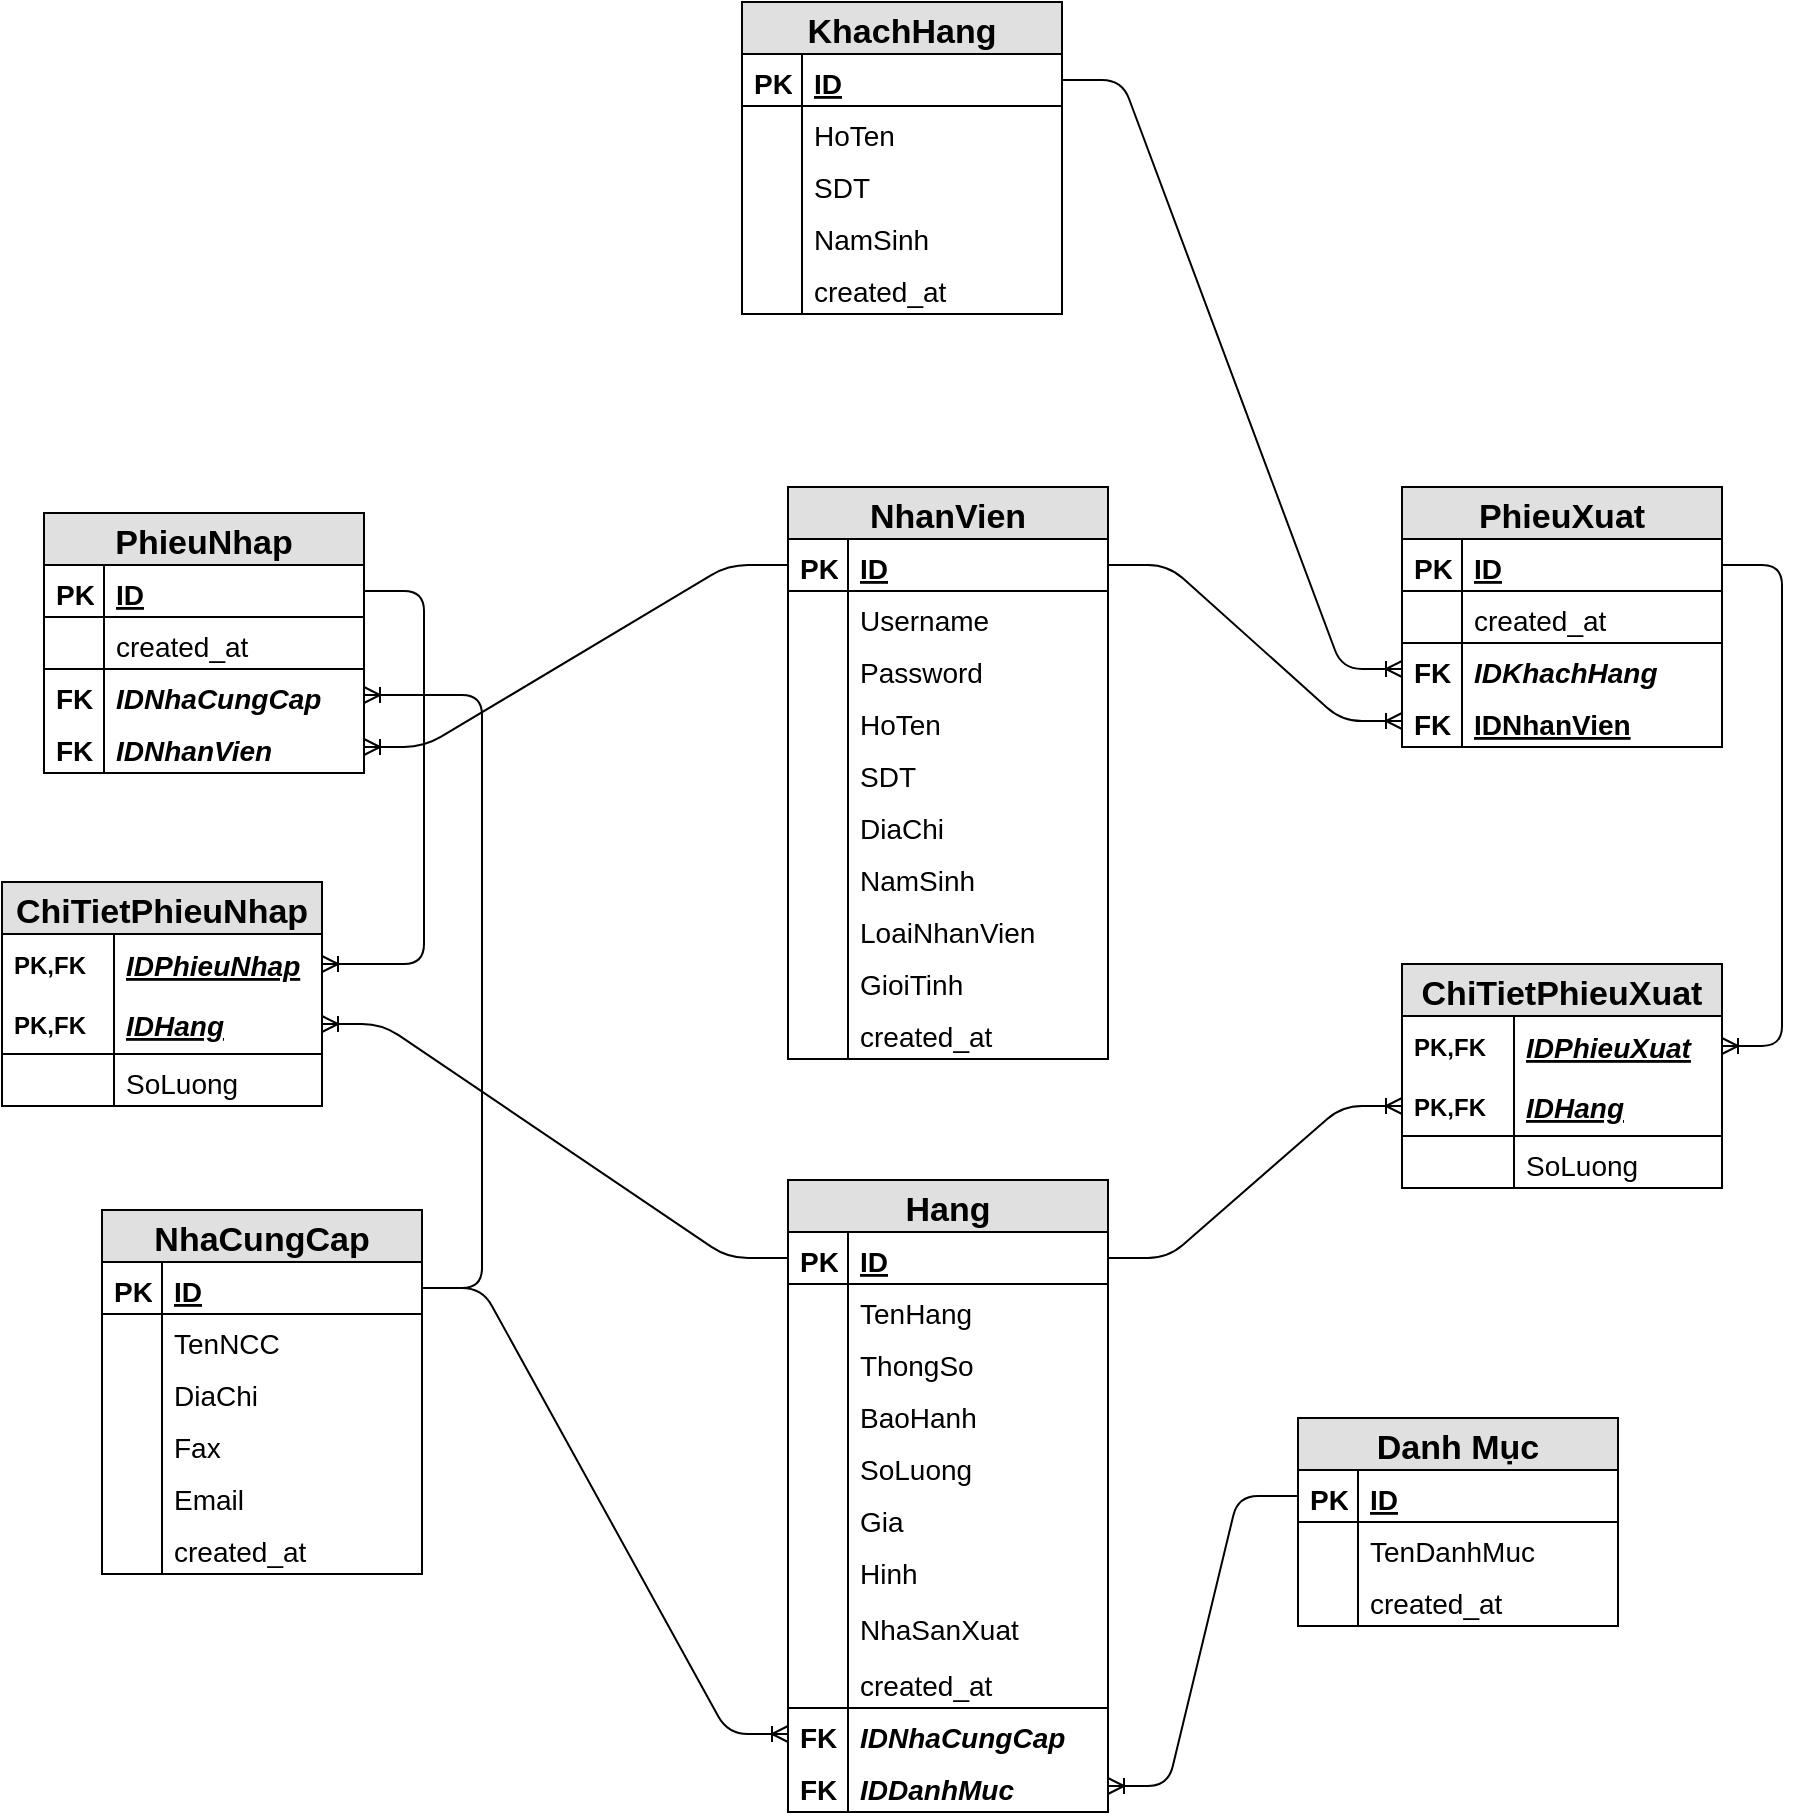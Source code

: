 <mxfile version="12.0.0" type="device" pages="1"><diagram id="Al4x4ltRxYzPL-oA0GCL" name="Page-1"><mxGraphModel dx="792" dy="474" grid="1" gridSize="10" guides="1" tooltips="1" connect="1" arrows="1" fold="1" page="1" pageScale="1" pageWidth="583" pageHeight="827" math="0" shadow="0"><root><mxCell id="0"/><mxCell id="1" parent="0"/><mxCell id="k6kVpm8Tn38-NytCqASX-301" value="" style="edgeStyle=entityRelationEdgeStyle;fontSize=12;html=1;endArrow=ERoneToMany;" parent="1" source="k6kVpm8Tn38-NytCqASX-91" target="k6kVpm8Tn38-NytCqASX-245" edge="1"><mxGeometry width="100" height="100" relative="1" as="geometry"><mxPoint x="720" y="1020" as="sourcePoint"/><mxPoint x="820" y="920" as="targetPoint"/></mxGeometry></mxCell><mxCell id="k6kVpm8Tn38-NytCqASX-280" value="" style="edgeStyle=entityRelationEdgeStyle;fontSize=12;html=1;endArrow=ERoneToMany;" parent="1" source="k6kVpm8Tn38-NytCqASX-76" target="6rK6x2AyUPmlrGDwBIdu-22" edge="1"><mxGeometry width="100" height="100" relative="1" as="geometry"><mxPoint x="50" y="520" as="sourcePoint"/><mxPoint x="503" y="957" as="targetPoint"/></mxGeometry></mxCell><mxCell id="k6kVpm8Tn38-NytCqASX-16" value="Danh Mục" style="swimlane;fontStyle=1;childLayout=stackLayout;horizontal=1;startSize=26;fillColor=#e0e0e0;horizontalStack=0;resizeParent=1;resizeParentMax=0;resizeLast=0;collapsible=1;marginBottom=0;swimlaneFillColor=#ffffff;align=center;fontSize=17;" parent="1" vertex="1"><mxGeometry x="758" y="827" width="160" height="104" as="geometry"/></mxCell><mxCell id="k6kVpm8Tn38-NytCqASX-48" value="ID" style="shape=partialRectangle;top=0;left=0;right=0;bottom=1;align=left;verticalAlign=top;fillColor=none;spacingLeft=34;spacingRight=4;overflow=hidden;rotatable=0;points=[[0,0.5],[1,0.5]];portConstraint=eastwest;dropTarget=0;fontSize=14;fontStyle=5" parent="k6kVpm8Tn38-NytCqASX-16" vertex="1"><mxGeometry y="26" width="160" height="26" as="geometry"/></mxCell><mxCell id="k6kVpm8Tn38-NytCqASX-49" value="PK" style="shape=partialRectangle;top=0;left=0;bottom=0;fillColor=none;align=left;verticalAlign=top;spacingLeft=4;spacingRight=4;overflow=hidden;rotatable=0;points=[];portConstraint=eastwest;part=1;fontSize=14;fontStyle=1" parent="k6kVpm8Tn38-NytCqASX-48" vertex="1" connectable="0"><mxGeometry width="30" height="26" as="geometry"/></mxCell><mxCell id="k6kVpm8Tn38-NytCqASX-62" value="TenDanhMuc" style="shape=partialRectangle;top=0;left=0;right=0;bottom=0;align=left;verticalAlign=top;fillColor=none;spacingLeft=34;spacingRight=4;overflow=hidden;rotatable=0;points=[[0,0.5],[1,0.5]];portConstraint=eastwest;dropTarget=0;fontSize=14;" parent="k6kVpm8Tn38-NytCqASX-16" vertex="1"><mxGeometry y="52" width="160" height="26" as="geometry"/></mxCell><mxCell id="k6kVpm8Tn38-NytCqASX-63" value="" style="shape=partialRectangle;top=0;left=0;bottom=0;fillColor=none;align=left;verticalAlign=top;spacingLeft=4;spacingRight=4;overflow=hidden;rotatable=0;points=[];portConstraint=eastwest;part=1;fontSize=12;" parent="k6kVpm8Tn38-NytCqASX-62" vertex="1" connectable="0"><mxGeometry width="30" height="26" as="geometry"/></mxCell><mxCell id="k6kVpm8Tn38-NytCqASX-71" value="created_at" style="shape=partialRectangle;top=0;left=0;right=0;bottom=0;align=left;verticalAlign=top;fillColor=none;spacingLeft=34;spacingRight=4;overflow=hidden;rotatable=0;points=[[0,0.5],[1,0.5]];portConstraint=eastwest;dropTarget=0;fontSize=14;" parent="k6kVpm8Tn38-NytCqASX-16" vertex="1"><mxGeometry y="78" width="160" height="26" as="geometry"/></mxCell><mxCell id="k6kVpm8Tn38-NytCqASX-72" value="" style="shape=partialRectangle;top=0;left=0;bottom=0;fillColor=none;align=left;verticalAlign=top;spacingLeft=4;spacingRight=4;overflow=hidden;rotatable=0;points=[];portConstraint=eastwest;part=1;fontSize=12;" parent="k6kVpm8Tn38-NytCqASX-71" vertex="1" connectable="0"><mxGeometry width="30" height="26" as="geometry"/></mxCell><mxCell id="k6kVpm8Tn38-NytCqASX-75" value="NhaCungCap" style="swimlane;fontStyle=1;childLayout=stackLayout;horizontal=1;startSize=26;fillColor=#e0e0e0;horizontalStack=0;resizeParent=1;resizeParentMax=0;resizeLast=0;collapsible=1;marginBottom=0;swimlaneFillColor=#ffffff;align=center;fontSize=17;" parent="1" vertex="1"><mxGeometry x="160" y="723" width="160" height="182" as="geometry"/></mxCell><mxCell id="k6kVpm8Tn38-NytCqASX-76" value="ID" style="shape=partialRectangle;top=0;left=0;right=0;bottom=1;align=left;verticalAlign=top;fillColor=none;spacingLeft=34;spacingRight=4;overflow=hidden;rotatable=0;points=[[0,0.5],[1,0.5]];portConstraint=eastwest;dropTarget=0;fontSize=14;fontStyle=5" parent="k6kVpm8Tn38-NytCqASX-75" vertex="1"><mxGeometry y="26" width="160" height="26" as="geometry"/></mxCell><mxCell id="k6kVpm8Tn38-NytCqASX-77" value="PK" style="shape=partialRectangle;top=0;left=0;bottom=0;fillColor=none;align=left;verticalAlign=top;spacingLeft=4;spacingRight=4;overflow=hidden;rotatable=0;points=[];portConstraint=eastwest;part=1;fontSize=14;fontStyle=1" parent="k6kVpm8Tn38-NytCqASX-76" vertex="1" connectable="0"><mxGeometry width="30" height="26" as="geometry"/></mxCell><mxCell id="k6kVpm8Tn38-NytCqASX-78" value="TenNCC" style="shape=partialRectangle;top=0;left=0;right=0;bottom=0;align=left;verticalAlign=top;fillColor=none;spacingLeft=34;spacingRight=4;overflow=hidden;rotatable=0;points=[[0,0.5],[1,0.5]];portConstraint=eastwest;dropTarget=0;fontSize=14;" parent="k6kVpm8Tn38-NytCqASX-75" vertex="1"><mxGeometry y="52" width="160" height="26" as="geometry"/></mxCell><mxCell id="k6kVpm8Tn38-NytCqASX-79" value="" style="shape=partialRectangle;top=0;left=0;bottom=0;fillColor=none;align=left;verticalAlign=top;spacingLeft=4;spacingRight=4;overflow=hidden;rotatable=0;points=[];portConstraint=eastwest;part=1;fontSize=12;" parent="k6kVpm8Tn38-NytCqASX-78" vertex="1" connectable="0"><mxGeometry width="30" height="26" as="geometry"/></mxCell><mxCell id="k6kVpm8Tn38-NytCqASX-80" value="DiaChi" style="shape=partialRectangle;top=0;left=0;right=0;bottom=0;align=left;verticalAlign=top;fillColor=none;spacingLeft=34;spacingRight=4;overflow=hidden;rotatable=0;points=[[0,0.5],[1,0.5]];portConstraint=eastwest;dropTarget=0;fontSize=14;" parent="k6kVpm8Tn38-NytCqASX-75" vertex="1"><mxGeometry y="78" width="160" height="26" as="geometry"/></mxCell><mxCell id="k6kVpm8Tn38-NytCqASX-81" value="" style="shape=partialRectangle;top=0;left=0;bottom=0;fillColor=none;align=left;verticalAlign=top;spacingLeft=4;spacingRight=4;overflow=hidden;rotatable=0;points=[];portConstraint=eastwest;part=1;fontSize=12;" parent="k6kVpm8Tn38-NytCqASX-80" vertex="1" connectable="0"><mxGeometry width="30" height="26" as="geometry"/></mxCell><mxCell id="k6kVpm8Tn38-NytCqASX-84" value="Fax" style="shape=partialRectangle;top=0;left=0;right=0;bottom=0;align=left;verticalAlign=top;fillColor=none;spacingLeft=34;spacingRight=4;overflow=hidden;rotatable=0;points=[[0,0.5],[1,0.5]];portConstraint=eastwest;dropTarget=0;fontSize=14;" parent="k6kVpm8Tn38-NytCqASX-75" vertex="1"><mxGeometry y="104" width="160" height="26" as="geometry"/></mxCell><mxCell id="k6kVpm8Tn38-NytCqASX-85" value="" style="shape=partialRectangle;top=0;left=0;bottom=0;fillColor=none;align=left;verticalAlign=top;spacingLeft=4;spacingRight=4;overflow=hidden;rotatable=0;points=[];portConstraint=eastwest;part=1;fontSize=12;" parent="k6kVpm8Tn38-NytCqASX-84" vertex="1" connectable="0"><mxGeometry width="30" height="26" as="geometry"/></mxCell><mxCell id="k6kVpm8Tn38-NytCqASX-86" value="Email" style="shape=partialRectangle;top=0;left=0;right=0;bottom=0;align=left;verticalAlign=top;fillColor=none;spacingLeft=34;spacingRight=4;overflow=hidden;rotatable=0;points=[[0,0.5],[1,0.5]];portConstraint=eastwest;dropTarget=0;fontSize=14;" parent="k6kVpm8Tn38-NytCqASX-75" vertex="1"><mxGeometry y="130" width="160" height="26" as="geometry"/></mxCell><mxCell id="k6kVpm8Tn38-NytCqASX-87" value="" style="shape=partialRectangle;top=0;left=0;bottom=0;fillColor=none;align=left;verticalAlign=top;spacingLeft=4;spacingRight=4;overflow=hidden;rotatable=0;points=[];portConstraint=eastwest;part=1;fontSize=12;" parent="k6kVpm8Tn38-NytCqASX-86" vertex="1" connectable="0"><mxGeometry width="30" height="26" as="geometry"/></mxCell><mxCell id="k6kVpm8Tn38-NytCqASX-88" value="created_at" style="shape=partialRectangle;top=0;left=0;right=0;bottom=0;align=left;verticalAlign=top;fillColor=none;spacingLeft=34;spacingRight=4;overflow=hidden;rotatable=0;points=[[0,0.5],[1,0.5]];portConstraint=eastwest;dropTarget=0;fontSize=14;" parent="k6kVpm8Tn38-NytCqASX-75" vertex="1"><mxGeometry y="156" width="160" height="26" as="geometry"/></mxCell><mxCell id="k6kVpm8Tn38-NytCqASX-89" value="" style="shape=partialRectangle;top=0;left=0;bottom=0;fillColor=none;align=left;verticalAlign=top;spacingLeft=4;spacingRight=4;overflow=hidden;rotatable=0;points=[];portConstraint=eastwest;part=1;fontSize=12;" parent="k6kVpm8Tn38-NytCqASX-88" vertex="1" connectable="0"><mxGeometry width="30" height="26" as="geometry"/></mxCell><mxCell id="k6kVpm8Tn38-NytCqASX-90" value="Hang" style="swimlane;fontStyle=1;childLayout=stackLayout;horizontal=1;startSize=26;fillColor=#e0e0e0;horizontalStack=0;resizeParent=1;resizeParentMax=0;resizeLast=0;collapsible=1;marginBottom=0;swimlaneFillColor=#ffffff;align=center;fontSize=17;" parent="1" vertex="1"><mxGeometry x="503" y="708" width="160" height="316" as="geometry"/></mxCell><mxCell id="k6kVpm8Tn38-NytCqASX-91" value="ID" style="shape=partialRectangle;top=0;left=0;right=0;bottom=1;align=left;verticalAlign=top;fillColor=none;spacingLeft=34;spacingRight=4;overflow=hidden;rotatable=0;points=[[0,0.5],[1,0.5]];portConstraint=eastwest;dropTarget=0;fontSize=14;fontStyle=5" parent="k6kVpm8Tn38-NytCqASX-90" vertex="1"><mxGeometry y="26" width="160" height="26" as="geometry"/></mxCell><mxCell id="k6kVpm8Tn38-NytCqASX-92" value="PK" style="shape=partialRectangle;top=0;left=0;bottom=0;fillColor=none;align=left;verticalAlign=top;spacingLeft=4;spacingRight=4;overflow=hidden;rotatable=0;points=[];portConstraint=eastwest;part=1;fontSize=14;fontStyle=1" parent="k6kVpm8Tn38-NytCqASX-91" vertex="1" connectable="0"><mxGeometry width="30" height="26" as="geometry"/></mxCell><mxCell id="k6kVpm8Tn38-NytCqASX-93" value="TenHang" style="shape=partialRectangle;top=0;left=0;right=0;bottom=0;align=left;verticalAlign=top;fillColor=none;spacingLeft=34;spacingRight=4;overflow=hidden;rotatable=0;points=[[0,0.5],[1,0.5]];portConstraint=eastwest;dropTarget=0;fontSize=14;" parent="k6kVpm8Tn38-NytCqASX-90" vertex="1"><mxGeometry y="52" width="160" height="26" as="geometry"/></mxCell><mxCell id="k6kVpm8Tn38-NytCqASX-94" value="" style="shape=partialRectangle;top=0;left=0;bottom=0;fillColor=none;align=left;verticalAlign=top;spacingLeft=4;spacingRight=4;overflow=hidden;rotatable=0;points=[];portConstraint=eastwest;part=1;fontSize=12;" parent="k6kVpm8Tn38-NytCqASX-93" vertex="1" connectable="0"><mxGeometry width="30" height="26" as="geometry"/></mxCell><mxCell id="k6kVpm8Tn38-NytCqASX-95" value="ThongSo" style="shape=partialRectangle;top=0;left=0;right=0;bottom=0;align=left;verticalAlign=top;fillColor=none;spacingLeft=34;spacingRight=4;overflow=hidden;rotatable=0;points=[[0,0.5],[1,0.5]];portConstraint=eastwest;dropTarget=0;fontSize=14;" parent="k6kVpm8Tn38-NytCqASX-90" vertex="1"><mxGeometry y="78" width="160" height="26" as="geometry"/></mxCell><mxCell id="k6kVpm8Tn38-NytCqASX-96" value="" style="shape=partialRectangle;top=0;left=0;bottom=0;fillColor=none;align=left;verticalAlign=top;spacingLeft=4;spacingRight=4;overflow=hidden;rotatable=0;points=[];portConstraint=eastwest;part=1;fontSize=12;" parent="k6kVpm8Tn38-NytCqASX-95" vertex="1" connectable="0"><mxGeometry width="30" height="26" as="geometry"/></mxCell><mxCell id="k6kVpm8Tn38-NytCqASX-97" value="BaoHanh" style="shape=partialRectangle;top=0;left=0;right=0;bottom=0;align=left;verticalAlign=top;fillColor=none;spacingLeft=34;spacingRight=4;overflow=hidden;rotatable=0;points=[[0,0.5],[1,0.5]];portConstraint=eastwest;dropTarget=0;fontSize=14;" parent="k6kVpm8Tn38-NytCqASX-90" vertex="1"><mxGeometry y="104" width="160" height="26" as="geometry"/></mxCell><mxCell id="k6kVpm8Tn38-NytCqASX-98" value="" style="shape=partialRectangle;top=0;left=0;bottom=0;fillColor=none;align=left;verticalAlign=top;spacingLeft=4;spacingRight=4;overflow=hidden;rotatable=0;points=[];portConstraint=eastwest;part=1;fontSize=12;" parent="k6kVpm8Tn38-NytCqASX-97" vertex="1" connectable="0"><mxGeometry width="30" height="26" as="geometry"/></mxCell><mxCell id="k6kVpm8Tn38-NytCqASX-99" value="SoLuong" style="shape=partialRectangle;top=0;left=0;right=0;bottom=0;align=left;verticalAlign=top;fillColor=none;spacingLeft=34;spacingRight=4;overflow=hidden;rotatable=0;points=[[0,0.5],[1,0.5]];portConstraint=eastwest;dropTarget=0;fontSize=14;" parent="k6kVpm8Tn38-NytCqASX-90" vertex="1"><mxGeometry y="130" width="160" height="26" as="geometry"/></mxCell><mxCell id="k6kVpm8Tn38-NytCqASX-100" value="" style="shape=partialRectangle;top=0;left=0;bottom=0;fillColor=none;align=left;verticalAlign=top;spacingLeft=4;spacingRight=4;overflow=hidden;rotatable=0;points=[];portConstraint=eastwest;part=1;fontSize=12;" parent="k6kVpm8Tn38-NytCqASX-99" vertex="1" connectable="0"><mxGeometry width="30" height="26" as="geometry"/></mxCell><mxCell id="k6kVpm8Tn38-NytCqASX-101" value="Gia" style="shape=partialRectangle;top=0;left=0;right=0;bottom=0;align=left;verticalAlign=top;fillColor=none;spacingLeft=34;spacingRight=4;overflow=hidden;rotatable=0;points=[[0,0.5],[1,0.5]];portConstraint=eastwest;dropTarget=0;fontSize=14;" parent="k6kVpm8Tn38-NytCqASX-90" vertex="1"><mxGeometry y="156" width="160" height="26" as="geometry"/></mxCell><mxCell id="k6kVpm8Tn38-NytCqASX-102" value="" style="shape=partialRectangle;top=0;left=0;bottom=0;fillColor=none;align=left;verticalAlign=top;spacingLeft=4;spacingRight=4;overflow=hidden;rotatable=0;points=[];portConstraint=eastwest;part=1;fontSize=12;" parent="k6kVpm8Tn38-NytCqASX-101" vertex="1" connectable="0"><mxGeometry width="30" height="26" as="geometry"/></mxCell><mxCell id="k6kVpm8Tn38-NytCqASX-103" value="Hinh" style="shape=partialRectangle;top=0;left=0;right=0;bottom=0;align=left;verticalAlign=top;fillColor=none;spacingLeft=34;spacingRight=4;overflow=hidden;rotatable=0;points=[[0,0.5],[1,0.5]];portConstraint=eastwest;dropTarget=0;fontSize=14;" parent="k6kVpm8Tn38-NytCqASX-90" vertex="1"><mxGeometry y="182" width="160" height="28" as="geometry"/></mxCell><mxCell id="k6kVpm8Tn38-NytCqASX-104" value="" style="shape=partialRectangle;top=0;left=0;bottom=0;fillColor=none;align=left;verticalAlign=top;spacingLeft=4;spacingRight=4;overflow=hidden;rotatable=0;points=[];portConstraint=eastwest;part=1;fontSize=12;" parent="k6kVpm8Tn38-NytCqASX-103" vertex="1" connectable="0"><mxGeometry width="30" height="28" as="geometry"/></mxCell><mxCell id="6rK6x2AyUPmlrGDwBIdu-18" value="NhaSanXuat" style="shape=partialRectangle;top=0;left=0;right=0;bottom=0;align=left;verticalAlign=top;fillColor=none;spacingLeft=34;spacingRight=4;overflow=hidden;rotatable=0;points=[[0,0.5],[1,0.5]];portConstraint=eastwest;dropTarget=0;fontSize=14;" vertex="1" parent="k6kVpm8Tn38-NytCqASX-90"><mxGeometry y="210" width="160" height="28" as="geometry"/></mxCell><mxCell id="6rK6x2AyUPmlrGDwBIdu-19" value="" style="shape=partialRectangle;top=0;left=0;bottom=0;fillColor=none;align=left;verticalAlign=top;spacingLeft=4;spacingRight=4;overflow=hidden;rotatable=0;points=[];portConstraint=eastwest;part=1;fontSize=12;" vertex="1" connectable="0" parent="6rK6x2AyUPmlrGDwBIdu-18"><mxGeometry width="30" height="28" as="geometry"/></mxCell><mxCell id="6rK6x2AyUPmlrGDwBIdu-20" value="created_at" style="shape=partialRectangle;top=0;left=0;right=0;bottom=1;align=left;verticalAlign=top;fillColor=none;spacingLeft=34;spacingRight=4;overflow=hidden;rotatable=0;points=[[0,0.5],[1,0.5]];portConstraint=eastwest;dropTarget=0;fontSize=14;" vertex="1" parent="k6kVpm8Tn38-NytCqASX-90"><mxGeometry y="238" width="160" height="26" as="geometry"/></mxCell><mxCell id="6rK6x2AyUPmlrGDwBIdu-21" value="" style="shape=partialRectangle;top=0;left=0;bottom=0;fillColor=none;align=left;verticalAlign=top;spacingLeft=4;spacingRight=4;overflow=hidden;rotatable=0;points=[];portConstraint=eastwest;part=1;fontSize=12;" vertex="1" connectable="0" parent="6rK6x2AyUPmlrGDwBIdu-20"><mxGeometry width="30" height="26" as="geometry"/></mxCell><mxCell id="6rK6x2AyUPmlrGDwBIdu-22" value="IDNhaCungCap" style="shape=partialRectangle;top=0;left=0;right=0;bottom=0;align=left;verticalAlign=top;fillColor=none;spacingLeft=34;spacingRight=4;overflow=hidden;rotatable=0;points=[[0,0.5],[1,0.5]];portConstraint=eastwest;dropTarget=0;fontSize=14;fontStyle=3" vertex="1" parent="k6kVpm8Tn38-NytCqASX-90"><mxGeometry y="264" width="160" height="26" as="geometry"/></mxCell><mxCell id="6rK6x2AyUPmlrGDwBIdu-23" value="FK" style="shape=partialRectangle;top=0;left=0;bottom=0;fillColor=none;align=left;verticalAlign=top;spacingLeft=4;spacingRight=4;overflow=hidden;rotatable=0;points=[];portConstraint=eastwest;part=1;fontSize=14;fontStyle=1" vertex="1" connectable="0" parent="6rK6x2AyUPmlrGDwBIdu-22"><mxGeometry width="30" height="26" as="geometry"/></mxCell><mxCell id="6rK6x2AyUPmlrGDwBIdu-24" value="IDDanhMuc" style="shape=partialRectangle;top=0;left=0;right=0;bottom=0;align=left;verticalAlign=top;fillColor=none;spacingLeft=34;spacingRight=4;overflow=hidden;rotatable=0;points=[[0,0.5],[1,0.5]];portConstraint=eastwest;dropTarget=0;fontSize=14;fontStyle=3" vertex="1" parent="k6kVpm8Tn38-NytCqASX-90"><mxGeometry y="290" width="160" height="26" as="geometry"/></mxCell><mxCell id="6rK6x2AyUPmlrGDwBIdu-25" value="FK" style="shape=partialRectangle;top=0;left=0;bottom=0;fillColor=none;align=left;verticalAlign=top;spacingLeft=4;spacingRight=4;overflow=hidden;rotatable=0;points=[];portConstraint=eastwest;part=1;fontSize=14;fontStyle=1" vertex="1" connectable="0" parent="6rK6x2AyUPmlrGDwBIdu-24"><mxGeometry width="30" height="26" as="geometry"/></mxCell><mxCell id="k6kVpm8Tn38-NytCqASX-129" value="NhanVien" style="swimlane;fontStyle=1;childLayout=stackLayout;horizontal=1;startSize=26;fillColor=#e0e0e0;horizontalStack=0;resizeParent=1;resizeParentMax=0;resizeLast=0;collapsible=1;marginBottom=0;swimlaneFillColor=#ffffff;align=center;fontSize=17;" parent="1" vertex="1"><mxGeometry x="503" y="361.5" width="160" height="286" as="geometry"/></mxCell><mxCell id="k6kVpm8Tn38-NytCqASX-130" value="ID" style="shape=partialRectangle;top=0;left=0;right=0;bottom=1;align=left;verticalAlign=top;fillColor=none;spacingLeft=34;spacingRight=4;overflow=hidden;rotatable=0;points=[[0,0.5],[1,0.5]];portConstraint=eastwest;dropTarget=0;fontSize=14;fontStyle=5" parent="k6kVpm8Tn38-NytCqASX-129" vertex="1"><mxGeometry y="26" width="160" height="26" as="geometry"/></mxCell><mxCell id="k6kVpm8Tn38-NytCqASX-131" value="PK" style="shape=partialRectangle;top=0;left=0;bottom=0;fillColor=none;align=left;verticalAlign=top;spacingLeft=4;spacingRight=4;overflow=hidden;rotatable=0;points=[];portConstraint=eastwest;part=1;fontSize=14;fontStyle=1" parent="k6kVpm8Tn38-NytCqASX-130" vertex="1" connectable="0"><mxGeometry width="30" height="26" as="geometry"/></mxCell><mxCell id="k6kVpm8Tn38-NytCqASX-132" value="Username" style="shape=partialRectangle;top=0;left=0;right=0;bottom=0;align=left;verticalAlign=top;fillColor=none;spacingLeft=34;spacingRight=4;overflow=hidden;rotatable=0;points=[[0,0.5],[1,0.5]];portConstraint=eastwest;dropTarget=0;fontSize=14;" parent="k6kVpm8Tn38-NytCqASX-129" vertex="1"><mxGeometry y="52" width="160" height="26" as="geometry"/></mxCell><mxCell id="k6kVpm8Tn38-NytCqASX-133" value="" style="shape=partialRectangle;top=0;left=0;bottom=0;fillColor=none;align=left;verticalAlign=top;spacingLeft=4;spacingRight=4;overflow=hidden;rotatable=0;points=[];portConstraint=eastwest;part=1;fontSize=12;" parent="k6kVpm8Tn38-NytCqASX-132" vertex="1" connectable="0"><mxGeometry width="30" height="26" as="geometry"/></mxCell><mxCell id="k6kVpm8Tn38-NytCqASX-134" value="Password" style="shape=partialRectangle;top=0;left=0;right=0;bottom=0;align=left;verticalAlign=top;fillColor=none;spacingLeft=34;spacingRight=4;overflow=hidden;rotatable=0;points=[[0,0.5],[1,0.5]];portConstraint=eastwest;dropTarget=0;fontSize=14;" parent="k6kVpm8Tn38-NytCqASX-129" vertex="1"><mxGeometry y="78" width="160" height="26" as="geometry"/></mxCell><mxCell id="k6kVpm8Tn38-NytCqASX-135" value="" style="shape=partialRectangle;top=0;left=0;bottom=0;fillColor=none;align=left;verticalAlign=top;spacingLeft=4;spacingRight=4;overflow=hidden;rotatable=0;points=[];portConstraint=eastwest;part=1;fontSize=12;" parent="k6kVpm8Tn38-NytCqASX-134" vertex="1" connectable="0"><mxGeometry width="30" height="26" as="geometry"/></mxCell><mxCell id="k6kVpm8Tn38-NytCqASX-136" value="HoTen" style="shape=partialRectangle;top=0;left=0;right=0;bottom=0;align=left;verticalAlign=top;fillColor=none;spacingLeft=34;spacingRight=4;overflow=hidden;rotatable=0;points=[[0,0.5],[1,0.5]];portConstraint=eastwest;dropTarget=0;fontSize=14;" parent="k6kVpm8Tn38-NytCqASX-129" vertex="1"><mxGeometry y="104" width="160" height="26" as="geometry"/></mxCell><mxCell id="k6kVpm8Tn38-NytCqASX-137" value="" style="shape=partialRectangle;top=0;left=0;bottom=0;fillColor=none;align=left;verticalAlign=top;spacingLeft=4;spacingRight=4;overflow=hidden;rotatable=0;points=[];portConstraint=eastwest;part=1;fontSize=12;" parent="k6kVpm8Tn38-NytCqASX-136" vertex="1" connectable="0"><mxGeometry width="30" height="26" as="geometry"/></mxCell><mxCell id="k6kVpm8Tn38-NytCqASX-138" value="SDT" style="shape=partialRectangle;top=0;left=0;right=0;bottom=0;align=left;verticalAlign=top;fillColor=none;spacingLeft=34;spacingRight=4;overflow=hidden;rotatable=0;points=[[0,0.5],[1,0.5]];portConstraint=eastwest;dropTarget=0;fontSize=14;" parent="k6kVpm8Tn38-NytCqASX-129" vertex="1"><mxGeometry y="130" width="160" height="26" as="geometry"/></mxCell><mxCell id="k6kVpm8Tn38-NytCqASX-139" value="" style="shape=partialRectangle;top=0;left=0;bottom=0;fillColor=none;align=left;verticalAlign=top;spacingLeft=4;spacingRight=4;overflow=hidden;rotatable=0;points=[];portConstraint=eastwest;part=1;fontSize=12;" parent="k6kVpm8Tn38-NytCqASX-138" vertex="1" connectable="0"><mxGeometry width="30" height="26" as="geometry"/></mxCell><mxCell id="k6kVpm8Tn38-NytCqASX-140" value="DiaChi" style="shape=partialRectangle;top=0;left=0;right=0;bottom=0;align=left;verticalAlign=top;fillColor=none;spacingLeft=34;spacingRight=4;overflow=hidden;rotatable=0;points=[[0,0.5],[1,0.5]];portConstraint=eastwest;dropTarget=0;fontSize=14;" parent="k6kVpm8Tn38-NytCqASX-129" vertex="1"><mxGeometry y="156" width="160" height="26" as="geometry"/></mxCell><mxCell id="k6kVpm8Tn38-NytCqASX-141" value="" style="shape=partialRectangle;top=0;left=0;bottom=0;fillColor=none;align=left;verticalAlign=top;spacingLeft=4;spacingRight=4;overflow=hidden;rotatable=0;points=[];portConstraint=eastwest;part=1;fontSize=12;" parent="k6kVpm8Tn38-NytCqASX-140" vertex="1" connectable="0"><mxGeometry width="30" height="26" as="geometry"/></mxCell><mxCell id="k6kVpm8Tn38-NytCqASX-142" value="NamSinh" style="shape=partialRectangle;top=0;left=0;right=0;bottom=0;align=left;verticalAlign=top;fillColor=none;spacingLeft=34;spacingRight=4;overflow=hidden;rotatable=0;points=[[0,0.5],[1,0.5]];portConstraint=eastwest;dropTarget=0;fontSize=14;" parent="k6kVpm8Tn38-NytCqASX-129" vertex="1"><mxGeometry y="182" width="160" height="26" as="geometry"/></mxCell><mxCell id="k6kVpm8Tn38-NytCqASX-143" value="" style="shape=partialRectangle;top=0;left=0;bottom=0;fillColor=none;align=left;verticalAlign=top;spacingLeft=4;spacingRight=4;overflow=hidden;rotatable=0;points=[];portConstraint=eastwest;part=1;fontSize=12;" parent="k6kVpm8Tn38-NytCqASX-142" vertex="1" connectable="0"><mxGeometry width="30" height="26" as="geometry"/></mxCell><mxCell id="k6kVpm8Tn38-NytCqASX-144" value="LoaiNhanVien" style="shape=partialRectangle;top=0;left=0;right=0;bottom=0;align=left;verticalAlign=top;fillColor=none;spacingLeft=34;spacingRight=4;overflow=hidden;rotatable=0;points=[[0,0.5],[1,0.5]];portConstraint=eastwest;dropTarget=0;fontSize=14;" parent="k6kVpm8Tn38-NytCqASX-129" vertex="1"><mxGeometry y="208" width="160" height="26" as="geometry"/></mxCell><mxCell id="k6kVpm8Tn38-NytCqASX-145" value="" style="shape=partialRectangle;top=0;left=0;bottom=0;fillColor=none;align=left;verticalAlign=top;spacingLeft=4;spacingRight=4;overflow=hidden;rotatable=0;points=[];portConstraint=eastwest;part=1;fontSize=12;" parent="k6kVpm8Tn38-NytCqASX-144" vertex="1" connectable="0"><mxGeometry width="30" height="26" as="geometry"/></mxCell><mxCell id="k6kVpm8Tn38-NytCqASX-146" value="GioiTinh" style="shape=partialRectangle;top=0;left=0;right=0;bottom=0;align=left;verticalAlign=top;fillColor=none;spacingLeft=34;spacingRight=4;overflow=hidden;rotatable=0;points=[[0,0.5],[1,0.5]];portConstraint=eastwest;dropTarget=0;fontSize=14;" parent="k6kVpm8Tn38-NytCqASX-129" vertex="1"><mxGeometry y="234" width="160" height="26" as="geometry"/></mxCell><mxCell id="k6kVpm8Tn38-NytCqASX-147" value="" style="shape=partialRectangle;top=0;left=0;bottom=0;fillColor=none;align=left;verticalAlign=top;spacingLeft=4;spacingRight=4;overflow=hidden;rotatable=0;points=[];portConstraint=eastwest;part=1;fontSize=12;" parent="k6kVpm8Tn38-NytCqASX-146" vertex="1" connectable="0"><mxGeometry width="30" height="26" as="geometry"/></mxCell><mxCell id="k6kVpm8Tn38-NytCqASX-148" value="created_at" style="shape=partialRectangle;top=0;left=0;right=0;bottom=0;align=left;verticalAlign=top;fillColor=none;spacingLeft=34;spacingRight=4;overflow=hidden;rotatable=0;points=[[0,0.5],[1,0.5]];portConstraint=eastwest;dropTarget=0;fontSize=14;" parent="k6kVpm8Tn38-NytCqASX-129" vertex="1"><mxGeometry y="260" width="160" height="26" as="geometry"/></mxCell><mxCell id="k6kVpm8Tn38-NytCqASX-149" value="" style="shape=partialRectangle;top=0;left=0;bottom=0;fillColor=none;align=left;verticalAlign=top;spacingLeft=4;spacingRight=4;overflow=hidden;rotatable=0;points=[];portConstraint=eastwest;part=1;fontSize=12;" parent="k6kVpm8Tn38-NytCqASX-148" vertex="1" connectable="0"><mxGeometry width="30" height="26" as="geometry"/></mxCell><mxCell id="k6kVpm8Tn38-NytCqASX-150" value="PhieuNhap" style="swimlane;fontStyle=1;childLayout=stackLayout;horizontal=1;startSize=26;fillColor=#e0e0e0;horizontalStack=0;resizeParent=1;resizeParentMax=0;resizeLast=0;collapsible=1;marginBottom=0;swimlaneFillColor=#ffffff;align=center;fontSize=17;" parent="1" vertex="1"><mxGeometry x="131" y="374.5" width="160" height="130" as="geometry"/></mxCell><mxCell id="k6kVpm8Tn38-NytCqASX-151" value="ID" style="shape=partialRectangle;top=0;left=0;right=0;bottom=1;align=left;verticalAlign=top;fillColor=none;spacingLeft=34;spacingRight=4;overflow=hidden;rotatable=0;points=[[0,0.5],[1,0.5]];portConstraint=eastwest;dropTarget=0;fontSize=14;fontStyle=5" parent="k6kVpm8Tn38-NytCqASX-150" vertex="1"><mxGeometry y="26" width="160" height="26" as="geometry"/></mxCell><mxCell id="k6kVpm8Tn38-NytCqASX-152" value="PK" style="shape=partialRectangle;top=0;left=0;bottom=0;fillColor=none;align=left;verticalAlign=top;spacingLeft=4;spacingRight=4;overflow=hidden;rotatable=0;points=[];portConstraint=eastwest;part=1;fontSize=14;fontStyle=1" parent="k6kVpm8Tn38-NytCqASX-151" vertex="1" connectable="0"><mxGeometry width="30" height="26" as="geometry"/></mxCell><mxCell id="k6kVpm8Tn38-NytCqASX-165" value="created_at" style="shape=partialRectangle;top=0;left=0;right=0;bottom=1;align=left;verticalAlign=top;fillColor=none;spacingLeft=34;spacingRight=4;overflow=hidden;rotatable=0;points=[[0,0.5],[1,0.5]];portConstraint=eastwest;dropTarget=0;fontSize=14;" parent="k6kVpm8Tn38-NytCqASX-150" vertex="1"><mxGeometry y="52" width="160" height="26" as="geometry"/></mxCell><mxCell id="k6kVpm8Tn38-NytCqASX-166" value="" style="shape=partialRectangle;top=0;left=0;bottom=0;fillColor=none;align=left;verticalAlign=top;spacingLeft=4;spacingRight=4;overflow=hidden;rotatable=0;points=[];portConstraint=eastwest;part=1;fontSize=12;" parent="k6kVpm8Tn38-NytCqASX-165" vertex="1" connectable="0"><mxGeometry width="30" height="26" as="geometry"/></mxCell><mxCell id="k6kVpm8Tn38-NytCqASX-167" value="IDNhaCungCap" style="shape=partialRectangle;top=0;left=0;right=0;bottom=0;align=left;verticalAlign=top;fillColor=none;spacingLeft=34;spacingRight=4;overflow=hidden;rotatable=0;points=[[0,0.5],[1,0.5]];portConstraint=eastwest;dropTarget=0;fontSize=14;fontStyle=3" parent="k6kVpm8Tn38-NytCqASX-150" vertex="1"><mxGeometry y="78" width="160" height="26" as="geometry"/></mxCell><mxCell id="k6kVpm8Tn38-NytCqASX-168" value="FK" style="shape=partialRectangle;top=0;left=0;bottom=0;fillColor=none;align=left;verticalAlign=top;spacingLeft=4;spacingRight=4;overflow=hidden;rotatable=0;points=[];portConstraint=eastwest;part=1;fontSize=14;fontStyle=1" parent="k6kVpm8Tn38-NytCqASX-167" vertex="1" connectable="0"><mxGeometry width="30" height="26" as="geometry"/></mxCell><mxCell id="k6kVpm8Tn38-NytCqASX-169" value="IDNhanVien" style="shape=partialRectangle;top=0;left=0;right=0;bottom=0;align=left;verticalAlign=top;fillColor=none;spacingLeft=34;spacingRight=4;overflow=hidden;rotatable=0;points=[[0,0.5],[1,0.5]];portConstraint=eastwest;dropTarget=0;fontSize=14;fontStyle=3" parent="k6kVpm8Tn38-NytCqASX-150" vertex="1"><mxGeometry y="104" width="160" height="26" as="geometry"/></mxCell><mxCell id="k6kVpm8Tn38-NytCqASX-170" value="FK" style="shape=partialRectangle;top=0;left=0;bottom=0;fillColor=none;align=left;verticalAlign=top;spacingLeft=4;spacingRight=4;overflow=hidden;rotatable=0;points=[];portConstraint=eastwest;part=1;fontSize=14;fontStyle=1" parent="k6kVpm8Tn38-NytCqASX-169" vertex="1" connectable="0"><mxGeometry width="30" height="26" as="geometry"/></mxCell><mxCell id="k6kVpm8Tn38-NytCqASX-203" value="ChiTietPhieuNhap" style="swimlane;fontStyle=1;childLayout=stackLayout;horizontal=1;startSize=26;fillColor=#e0e0e0;horizontalStack=0;resizeParent=1;resizeParentMax=0;resizeLast=0;collapsible=1;marginBottom=0;swimlaneFillColor=#ffffff;align=center;fontSize=17;" parent="1" vertex="1"><mxGeometry x="110" y="559" width="160" height="112" as="geometry"/></mxCell><mxCell id="k6kVpm8Tn38-NytCqASX-204" value="IDPhieuNhap" style="shape=partialRectangle;top=0;left=0;right=0;bottom=0;align=left;verticalAlign=middle;fillColor=none;spacingLeft=60;spacingRight=4;overflow=hidden;rotatable=0;points=[[0,0.5],[1,0.5]];portConstraint=eastwest;dropTarget=0;fontStyle=7;fontSize=14;" parent="k6kVpm8Tn38-NytCqASX-203" vertex="1"><mxGeometry y="26" width="160" height="30" as="geometry"/></mxCell><mxCell id="k6kVpm8Tn38-NytCqASX-205" value="PK,FK" style="shape=partialRectangle;fontStyle=1;top=0;left=0;bottom=0;fillColor=none;align=left;verticalAlign=middle;spacingLeft=4;spacingRight=4;overflow=hidden;rotatable=0;points=[];portConstraint=eastwest;part=1;fontSize=12;" parent="k6kVpm8Tn38-NytCqASX-204" vertex="1" connectable="0"><mxGeometry width="56" height="30" as="geometry"/></mxCell><mxCell id="k6kVpm8Tn38-NytCqASX-206" value="IDHang" style="shape=partialRectangle;top=0;left=0;right=0;bottom=1;align=left;verticalAlign=middle;fillColor=none;spacingLeft=60;spacingRight=4;overflow=hidden;rotatable=0;points=[[0,0.5],[1,0.5]];portConstraint=eastwest;dropTarget=0;fontStyle=7;fontSize=14;" parent="k6kVpm8Tn38-NytCqASX-203" vertex="1"><mxGeometry y="56" width="160" height="30" as="geometry"/></mxCell><mxCell id="k6kVpm8Tn38-NytCqASX-207" value="PK,FK" style="shape=partialRectangle;fontStyle=1;top=0;left=0;bottom=0;fillColor=none;align=left;verticalAlign=middle;spacingLeft=4;spacingRight=4;overflow=hidden;rotatable=0;points=[];portConstraint=eastwest;part=1;fontSize=12;" parent="k6kVpm8Tn38-NytCqASX-206" vertex="1" connectable="0"><mxGeometry width="56" height="30" as="geometry"/></mxCell><mxCell id="k6kVpm8Tn38-NytCqASX-208" value="SoLuong" style="shape=partialRectangle;top=0;left=0;right=0;bottom=0;align=left;verticalAlign=top;fillColor=none;spacingLeft=60;spacingRight=4;overflow=hidden;rotatable=0;points=[[0,0.5],[1,0.5]];portConstraint=eastwest;dropTarget=0;fontSize=14;" parent="k6kVpm8Tn38-NytCqASX-203" vertex="1"><mxGeometry y="86" width="160" height="26" as="geometry"/></mxCell><mxCell id="k6kVpm8Tn38-NytCqASX-209" value="" style="shape=partialRectangle;top=0;left=0;bottom=0;fillColor=none;align=left;verticalAlign=top;spacingLeft=4;spacingRight=4;overflow=hidden;rotatable=0;points=[];portConstraint=eastwest;part=1;fontSize=12;" parent="k6kVpm8Tn38-NytCqASX-208" vertex="1" connectable="0"><mxGeometry width="56" height="26" as="geometry"/></mxCell><mxCell id="k6kVpm8Tn38-NytCqASX-221" value="PhieuXuat" style="swimlane;fontStyle=1;childLayout=stackLayout;horizontal=1;startSize=26;fillColor=#e0e0e0;horizontalStack=0;resizeParent=1;resizeParentMax=0;resizeLast=0;collapsible=1;marginBottom=0;swimlaneFillColor=#ffffff;align=center;fontSize=17;" parent="1" vertex="1"><mxGeometry x="810" y="361.5" width="160" height="130" as="geometry"/></mxCell><mxCell id="k6kVpm8Tn38-NytCqASX-222" value="ID" style="shape=partialRectangle;top=0;left=0;right=0;bottom=1;align=left;verticalAlign=top;fillColor=none;spacingLeft=34;spacingRight=4;overflow=hidden;rotatable=0;points=[[0,0.5],[1,0.5]];portConstraint=eastwest;dropTarget=0;fontSize=14;fontStyle=5" parent="k6kVpm8Tn38-NytCqASX-221" vertex="1"><mxGeometry y="26" width="160" height="26" as="geometry"/></mxCell><mxCell id="k6kVpm8Tn38-NytCqASX-223" value="PK" style="shape=partialRectangle;top=0;left=0;bottom=0;fillColor=none;align=left;verticalAlign=top;spacingLeft=4;spacingRight=4;overflow=hidden;rotatable=0;points=[];portConstraint=eastwest;part=1;fontSize=14;fontStyle=1" parent="k6kVpm8Tn38-NytCqASX-222" vertex="1" connectable="0"><mxGeometry width="30" height="26" as="geometry"/></mxCell><mxCell id="k6kVpm8Tn38-NytCqASX-236" value="created_at" style="shape=partialRectangle;top=0;left=0;right=0;bottom=1;align=left;verticalAlign=top;fillColor=none;spacingLeft=34;spacingRight=4;overflow=hidden;rotatable=0;points=[[0,0.5],[1,0.5]];portConstraint=eastwest;dropTarget=0;fontSize=14;" parent="k6kVpm8Tn38-NytCqASX-221" vertex="1"><mxGeometry y="52" width="160" height="26" as="geometry"/></mxCell><mxCell id="k6kVpm8Tn38-NytCqASX-237" value="" style="shape=partialRectangle;top=0;left=0;bottom=0;fillColor=none;align=left;verticalAlign=top;spacingLeft=4;spacingRight=4;overflow=hidden;rotatable=0;points=[];portConstraint=eastwest;part=1;fontSize=12;" parent="k6kVpm8Tn38-NytCqASX-236" vertex="1" connectable="0"><mxGeometry width="30" height="26" as="geometry"/></mxCell><mxCell id="k6kVpm8Tn38-NytCqASX-238" value="IDKhachHang" style="shape=partialRectangle;top=0;left=0;right=0;bottom=0;align=left;verticalAlign=top;fillColor=none;spacingLeft=34;spacingRight=4;overflow=hidden;rotatable=0;points=[[0,0.5],[1,0.5]];portConstraint=eastwest;dropTarget=0;fontSize=14;fontStyle=3" parent="k6kVpm8Tn38-NytCqASX-221" vertex="1"><mxGeometry y="78" width="160" height="26" as="geometry"/></mxCell><mxCell id="k6kVpm8Tn38-NytCqASX-239" value="FK" style="shape=partialRectangle;top=0;left=0;bottom=0;fillColor=none;align=left;verticalAlign=top;spacingLeft=4;spacingRight=4;overflow=hidden;rotatable=0;points=[];portConstraint=eastwest;part=1;fontSize=14;fontStyle=1" parent="k6kVpm8Tn38-NytCqASX-238" vertex="1" connectable="0"><mxGeometry width="30" height="26" as="geometry"/></mxCell><mxCell id="t3YXJfEzwPmzdDjAQg4R-2" value="IDNhanVien" style="shape=partialRectangle;top=0;left=0;right=0;bottom=1;align=left;verticalAlign=top;fillColor=none;spacingLeft=34;spacingRight=4;overflow=hidden;rotatable=0;points=[[0,0.5],[1,0.5]];portConstraint=eastwest;dropTarget=0;fontSize=14;fontStyle=5" parent="k6kVpm8Tn38-NytCqASX-221" vertex="1"><mxGeometry y="104" width="160" height="26" as="geometry"/></mxCell><mxCell id="t3YXJfEzwPmzdDjAQg4R-3" value="FK" style="shape=partialRectangle;top=0;left=0;bottom=0;fillColor=none;align=left;verticalAlign=top;spacingLeft=4;spacingRight=4;overflow=hidden;rotatable=0;points=[];portConstraint=eastwest;part=1;fontSize=14;fontStyle=1" parent="t3YXJfEzwPmzdDjAQg4R-2" vertex="1" connectable="0"><mxGeometry width="30" height="26" as="geometry"/></mxCell><mxCell id="k6kVpm8Tn38-NytCqASX-242" value="ChiTietPhieuXuat" style="swimlane;fontStyle=1;childLayout=stackLayout;horizontal=1;startSize=26;fillColor=#e0e0e0;horizontalStack=0;resizeParent=1;resizeParentMax=0;resizeLast=0;collapsible=1;marginBottom=0;swimlaneFillColor=#ffffff;align=center;fontSize=17;" parent="1" vertex="1"><mxGeometry x="810" y="600" width="160" height="112" as="geometry"/></mxCell><mxCell id="k6kVpm8Tn38-NytCqASX-243" value="IDPhieuXuat" style="shape=partialRectangle;top=0;left=0;right=0;bottom=0;align=left;verticalAlign=middle;fillColor=none;spacingLeft=60;spacingRight=4;overflow=hidden;rotatable=0;points=[[0,0.5],[1,0.5]];portConstraint=eastwest;dropTarget=0;fontStyle=7;fontSize=14;" parent="k6kVpm8Tn38-NytCqASX-242" vertex="1"><mxGeometry y="26" width="160" height="30" as="geometry"/></mxCell><mxCell id="k6kVpm8Tn38-NytCqASX-244" value="PK,FK" style="shape=partialRectangle;fontStyle=1;top=0;left=0;bottom=0;fillColor=none;align=left;verticalAlign=middle;spacingLeft=4;spacingRight=4;overflow=hidden;rotatable=0;points=[];portConstraint=eastwest;part=1;fontSize=12;" parent="k6kVpm8Tn38-NytCqASX-243" vertex="1" connectable="0"><mxGeometry width="56" height="30" as="geometry"/></mxCell><mxCell id="k6kVpm8Tn38-NytCqASX-245" value="IDHang" style="shape=partialRectangle;top=0;left=0;right=0;bottom=1;align=left;verticalAlign=middle;fillColor=none;spacingLeft=60;spacingRight=4;overflow=hidden;rotatable=0;points=[[0,0.5],[1,0.5]];portConstraint=eastwest;dropTarget=0;fontStyle=7;fontSize=14;" parent="k6kVpm8Tn38-NytCqASX-242" vertex="1"><mxGeometry y="56" width="160" height="30" as="geometry"/></mxCell><mxCell id="k6kVpm8Tn38-NytCqASX-246" value="PK,FK" style="shape=partialRectangle;fontStyle=1;top=0;left=0;bottom=0;fillColor=none;align=left;verticalAlign=middle;spacingLeft=4;spacingRight=4;overflow=hidden;rotatable=0;points=[];portConstraint=eastwest;part=1;fontSize=12;" parent="k6kVpm8Tn38-NytCqASX-245" vertex="1" connectable="0"><mxGeometry width="56" height="30" as="geometry"/></mxCell><mxCell id="k6kVpm8Tn38-NytCqASX-247" value="SoLuong" style="shape=partialRectangle;top=0;left=0;right=0;bottom=0;align=left;verticalAlign=top;fillColor=none;spacingLeft=60;spacingRight=4;overflow=hidden;rotatable=0;points=[[0,0.5],[1,0.5]];portConstraint=eastwest;dropTarget=0;fontSize=14;" parent="k6kVpm8Tn38-NytCqASX-242" vertex="1"><mxGeometry y="86" width="160" height="26" as="geometry"/></mxCell><mxCell id="k6kVpm8Tn38-NytCqASX-248" value="" style="shape=partialRectangle;top=0;left=0;bottom=0;fillColor=none;align=left;verticalAlign=top;spacingLeft=4;spacingRight=4;overflow=hidden;rotatable=0;points=[];portConstraint=eastwest;part=1;fontSize=12;" parent="k6kVpm8Tn38-NytCqASX-247" vertex="1" connectable="0"><mxGeometry width="56" height="26" as="geometry"/></mxCell><mxCell id="k6kVpm8Tn38-NytCqASX-249" value="KhachHang" style="swimlane;fontStyle=1;childLayout=stackLayout;horizontal=1;startSize=26;fillColor=#e0e0e0;horizontalStack=0;resizeParent=1;resizeParentMax=0;resizeLast=0;collapsible=1;marginBottom=0;swimlaneFillColor=#ffffff;align=center;fontSize=17;" parent="1" vertex="1"><mxGeometry x="480" y="119" width="160" height="156" as="geometry"/></mxCell><mxCell id="k6kVpm8Tn38-NytCqASX-250" value="ID" style="shape=partialRectangle;top=0;left=0;right=0;bottom=1;align=left;verticalAlign=top;fillColor=none;spacingLeft=34;spacingRight=4;overflow=hidden;rotatable=0;points=[[0,0.5],[1,0.5]];portConstraint=eastwest;dropTarget=0;fontSize=14;fontStyle=5" parent="k6kVpm8Tn38-NytCqASX-249" vertex="1"><mxGeometry y="26" width="160" height="26" as="geometry"/></mxCell><mxCell id="k6kVpm8Tn38-NytCqASX-251" value="PK" style="shape=partialRectangle;top=0;left=0;bottom=0;fillColor=none;align=left;verticalAlign=top;spacingLeft=4;spacingRight=4;overflow=hidden;rotatable=0;points=[];portConstraint=eastwest;part=1;fontSize=14;fontStyle=1" parent="k6kVpm8Tn38-NytCqASX-250" vertex="1" connectable="0"><mxGeometry width="30" height="26" as="geometry"/></mxCell><mxCell id="k6kVpm8Tn38-NytCqASX-252" value="HoTen" style="shape=partialRectangle;top=0;left=0;right=0;bottom=0;align=left;verticalAlign=top;fillColor=none;spacingLeft=34;spacingRight=4;overflow=hidden;rotatable=0;points=[[0,0.5],[1,0.5]];portConstraint=eastwest;dropTarget=0;fontSize=14;" parent="k6kVpm8Tn38-NytCqASX-249" vertex="1"><mxGeometry y="52" width="160" height="26" as="geometry"/></mxCell><mxCell id="k6kVpm8Tn38-NytCqASX-253" value="" style="shape=partialRectangle;top=0;left=0;bottom=0;fillColor=none;align=left;verticalAlign=top;spacingLeft=4;spacingRight=4;overflow=hidden;rotatable=0;points=[];portConstraint=eastwest;part=1;fontSize=12;" parent="k6kVpm8Tn38-NytCqASX-252" vertex="1" connectable="0"><mxGeometry width="30" height="26" as="geometry"/></mxCell><mxCell id="k6kVpm8Tn38-NytCqASX-258" value="SDT" style="shape=partialRectangle;top=0;left=0;right=0;bottom=0;align=left;verticalAlign=top;fillColor=none;spacingLeft=34;spacingRight=4;overflow=hidden;rotatable=0;points=[[0,0.5],[1,0.5]];portConstraint=eastwest;dropTarget=0;fontSize=14;" parent="k6kVpm8Tn38-NytCqASX-249" vertex="1"><mxGeometry y="78" width="160" height="26" as="geometry"/></mxCell><mxCell id="k6kVpm8Tn38-NytCqASX-259" value="" style="shape=partialRectangle;top=0;left=0;bottom=0;fillColor=none;align=left;verticalAlign=top;spacingLeft=4;spacingRight=4;overflow=hidden;rotatable=0;points=[];portConstraint=eastwest;part=1;fontSize=12;" parent="k6kVpm8Tn38-NytCqASX-258" vertex="1" connectable="0"><mxGeometry width="30" height="26" as="geometry"/></mxCell><mxCell id="k6kVpm8Tn38-NytCqASX-262" value="NamSinh" style="shape=partialRectangle;top=0;left=0;right=0;bottom=0;align=left;verticalAlign=top;fillColor=none;spacingLeft=34;spacingRight=4;overflow=hidden;rotatable=0;points=[[0,0.5],[1,0.5]];portConstraint=eastwest;dropTarget=0;fontSize=14;" parent="k6kVpm8Tn38-NytCqASX-249" vertex="1"><mxGeometry y="104" width="160" height="26" as="geometry"/></mxCell><mxCell id="k6kVpm8Tn38-NytCqASX-263" value="" style="shape=partialRectangle;top=0;left=0;bottom=0;fillColor=none;align=left;verticalAlign=top;spacingLeft=4;spacingRight=4;overflow=hidden;rotatable=0;points=[];portConstraint=eastwest;part=1;fontSize=12;" parent="k6kVpm8Tn38-NytCqASX-262" vertex="1" connectable="0"><mxGeometry width="30" height="26" as="geometry"/></mxCell><mxCell id="k6kVpm8Tn38-NytCqASX-268" value="created_at" style="shape=partialRectangle;top=0;left=0;right=0;bottom=0;align=left;verticalAlign=top;fillColor=none;spacingLeft=34;spacingRight=4;overflow=hidden;rotatable=0;points=[[0,0.5],[1,0.5]];portConstraint=eastwest;dropTarget=0;fontSize=14;" parent="k6kVpm8Tn38-NytCqASX-249" vertex="1"><mxGeometry y="130" width="160" height="26" as="geometry"/></mxCell><mxCell id="k6kVpm8Tn38-NytCqASX-269" value="" style="shape=partialRectangle;top=0;left=0;bottom=0;fillColor=none;align=left;verticalAlign=top;spacingLeft=4;spacingRight=4;overflow=hidden;rotatable=0;points=[];portConstraint=eastwest;part=1;fontSize=12;" parent="k6kVpm8Tn38-NytCqASX-268" vertex="1" connectable="0"><mxGeometry width="30" height="26" as="geometry"/></mxCell><mxCell id="k6kVpm8Tn38-NytCqASX-282" value="" style="edgeStyle=entityRelationEdgeStyle;fontSize=12;html=1;endArrow=ERoneToMany;" parent="1" source="k6kVpm8Tn38-NytCqASX-130" target="k6kVpm8Tn38-NytCqASX-169" edge="1"><mxGeometry width="100" height="100" relative="1" as="geometry"><mxPoint x="350" y="760" as="sourcePoint"/><mxPoint x="450" y="660" as="targetPoint"/></mxGeometry></mxCell><mxCell id="k6kVpm8Tn38-NytCqASX-283" value="" style="edgeStyle=entityRelationEdgeStyle;fontSize=12;html=1;endArrow=ERoneToMany;" parent="1" source="k6kVpm8Tn38-NytCqASX-151" target="k6kVpm8Tn38-NytCqASX-204" edge="1"><mxGeometry width="100" height="100" relative="1" as="geometry"><mxPoint x="30" y="1010" as="sourcePoint"/><mxPoint x="130" y="910" as="targetPoint"/></mxGeometry></mxCell><mxCell id="k6kVpm8Tn38-NytCqASX-284" value="" style="edgeStyle=entityRelationEdgeStyle;fontSize=12;html=1;endArrow=ERoneToMany;" parent="1" source="k6kVpm8Tn38-NytCqASX-91" target="k6kVpm8Tn38-NytCqASX-206" edge="1"><mxGeometry width="100" height="100" relative="1" as="geometry"><mxPoint x="140" y="1020" as="sourcePoint"/><mxPoint x="240" y="920" as="targetPoint"/></mxGeometry></mxCell><mxCell id="k6kVpm8Tn38-NytCqASX-286" value="" style="edgeStyle=entityRelationEdgeStyle;fontSize=12;html=1;endArrow=ERoneToMany;" parent="1" source="k6kVpm8Tn38-NytCqASX-130" target="t3YXJfEzwPmzdDjAQg4R-2" edge="1"><mxGeometry width="100" height="100" relative="1" as="geometry"><mxPoint x="710" y="990" as="sourcePoint"/><mxPoint x="810" y="890" as="targetPoint"/></mxGeometry></mxCell><mxCell id="k6kVpm8Tn38-NytCqASX-299" value="" style="edgeStyle=entityRelationEdgeStyle;fontSize=12;html=1;endArrow=ERoneToMany;" parent="1" source="k6kVpm8Tn38-NytCqASX-222" target="k6kVpm8Tn38-NytCqASX-243" edge="1"><mxGeometry width="100" height="100" relative="1" as="geometry"><mxPoint x="380" y="1040" as="sourcePoint"/><mxPoint x="480" y="940" as="targetPoint"/></mxGeometry></mxCell><mxCell id="k6kVpm8Tn38-NytCqASX-307" value="" style="edgeStyle=entityRelationEdgeStyle;fontSize=12;html=1;endArrow=ERoneToMany;" parent="1" source="k6kVpm8Tn38-NytCqASX-76" target="k6kVpm8Tn38-NytCqASX-167" edge="1"><mxGeometry width="100" height="100" relative="1" as="geometry"><mxPoint y="730" as="sourcePoint"/><mxPoint x="100" y="630" as="targetPoint"/></mxGeometry></mxCell><mxCell id="t3YXJfEzwPmzdDjAQg4R-4" value="" style="edgeStyle=entityRelationEdgeStyle;fontSize=12;html=1;endArrow=ERoneToMany;" parent="1" source="k6kVpm8Tn38-NytCqASX-250" target="k6kVpm8Tn38-NytCqASX-238" edge="1"><mxGeometry width="100" height="100" relative="1" as="geometry"><mxPoint x="740" y="260" as="sourcePoint"/><mxPoint x="840" y="160" as="targetPoint"/></mxGeometry></mxCell><mxCell id="6rK6x2AyUPmlrGDwBIdu-26" value="" style="edgeStyle=entityRelationEdgeStyle;fontSize=12;html=1;endArrow=ERoneToMany;" edge="1" parent="1" source="k6kVpm8Tn38-NytCqASX-48" target="6rK6x2AyUPmlrGDwBIdu-24"><mxGeometry width="100" height="100" relative="1" as="geometry"><mxPoint x="670" y="1150" as="sourcePoint"/><mxPoint x="770" y="1050" as="targetPoint"/></mxGeometry></mxCell></root></mxGraphModel></diagram></mxfile>